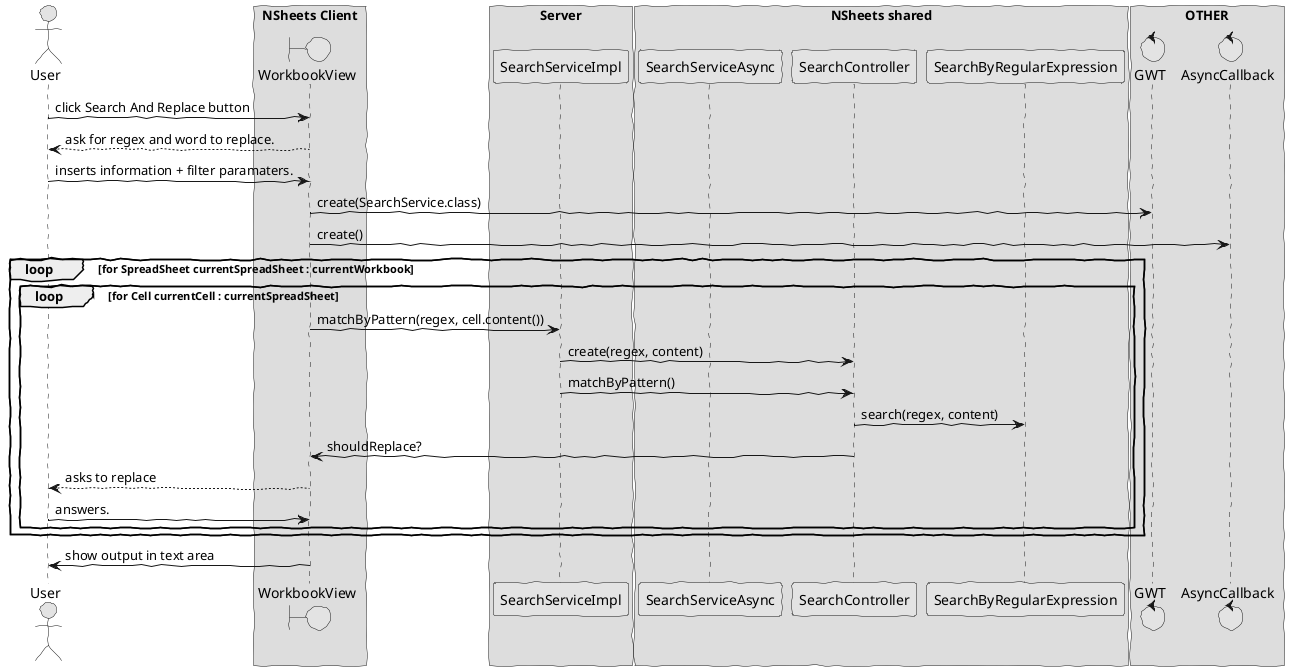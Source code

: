 @startuml  design.png
skinparam handwritten true
skinparam monochrome true
skinparam packageStyle rect
skinparam defaultFontName FG Virgil
skinparam shadowing false


actor User
boundary WorkbookView
control WorkbookView
control GWT
control AsyncCallback

box "NSheets Client"
participant WorkbookView
end box

box "Server"
participant SearchServiceImpl
end box

box "NSheets shared"
participant SearchServiceAsync
participant SearchController
participant SearchByRegularExpression

end box

box "OTHER"
participant GWT
participant AsyncCallback
end box

User -> WorkbookView : click Search And Replace button
WorkbookView --> User : ask for regex and word to replace.
User -> WorkbookView : inserts information + filter paramaters.
WorkbookView -> GWT : create(SearchService.class)
WorkbookView -> AsyncCallback : create()
loop for SpreadSheet currentSpreadSheet : currentWorkbook
loop for Cell currentCell : currentSpreadSheet
WorkbookView -> SearchServiceImpl : matchByPattern(regex, cell.content())
SearchServiceImpl -> SearchController : create(regex, content)
SearchServiceImpl -> SearchController : matchByPattern()
SearchController -> SearchByRegularExpression : search(regex, content)
SearchController -> WorkbookView : shouldReplace?
WorkbookView --> User : asks to replace
User -> WorkbookView : answers.
end
end
WorkbookView -> User : show output in text area

@enduml